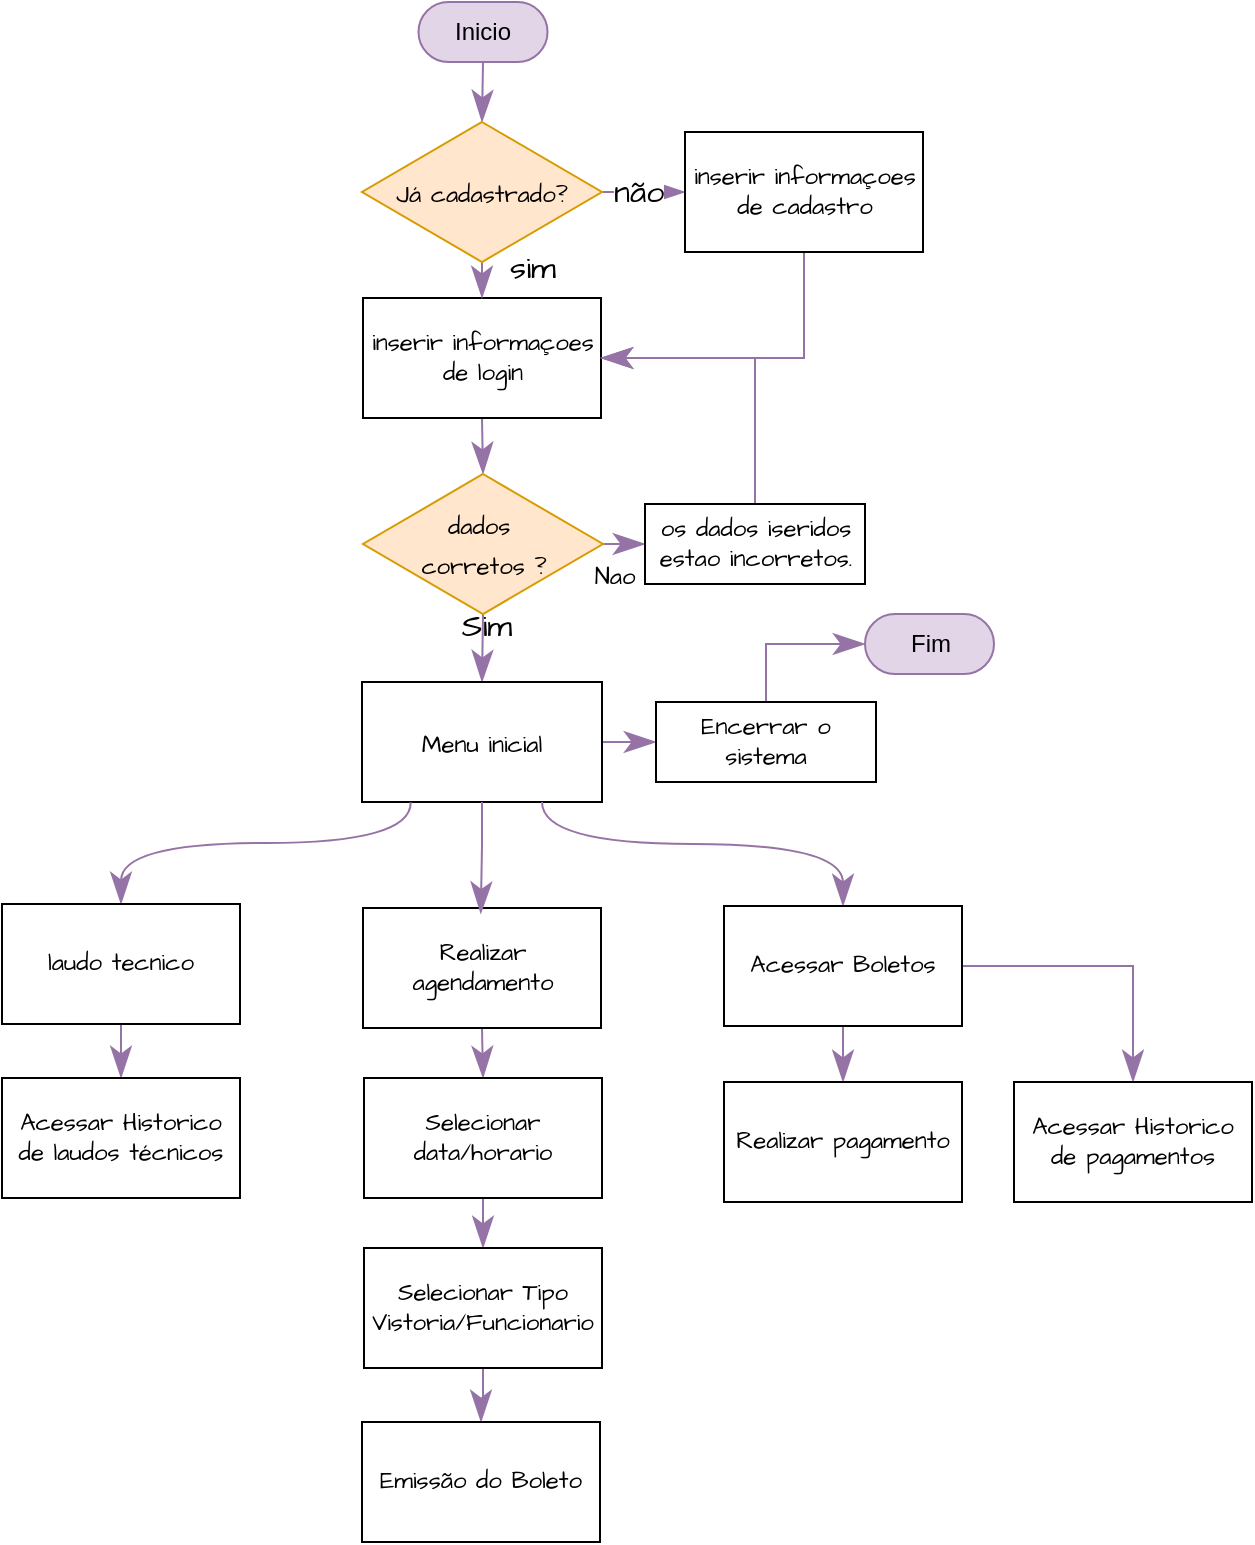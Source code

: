 <mxfile version="28.1.0" pages="3">
  <diagram id="Ispg04Thl4qkmVf7x6hS" name="Página Cliente">
    <mxGraphModel dx="1188" dy="648" grid="1" gridSize="10" guides="1" tooltips="1" connect="1" arrows="1" fold="1" page="1" pageScale="1" pageWidth="827" pageHeight="1169" math="0" shadow="0">
      <root>
        <mxCell id="0" />
        <mxCell id="1" parent="0" />
        <mxCell id="OvQff2lwXyM1CwJxvnur-1" style="edgeStyle=orthogonalEdgeStyle;shape=connector;rounded=0;orthogonalLoop=1;jettySize=auto;html=1;exitX=0.5;exitY=1;exitDx=0;exitDy=0;entryX=0.5;entryY=0;entryDx=0;entryDy=0;shadow=0;strokeColor=#9673a6;align=center;verticalAlign=middle;fontFamily=Architects Daughter;fontSource=https%3A%2F%2Ffonts.googleapis.com%2Fcss%3Ffamily%3DArchitects%2BDaughter;fontSize=16;fontColor=default;labelBackgroundColor=default;startSize=14;endArrow=classicThin;endFill=1;endSize=13;flowAnimation=0;sourcePerimeterSpacing=14;targetPerimeterSpacing=0;fillColor=#e1d5e7;" edge="1" parent="1" source="OvQff2lwXyM1CwJxvnur-2" target="OvQff2lwXyM1CwJxvnur-6">
          <mxGeometry relative="1" as="geometry" />
        </mxCell>
        <mxCell id="OvQff2lwXyM1CwJxvnur-2" value="inserir informaçoes de login" style="rounded=0;whiteSpace=wrap;html=1;fontFamily=Architects Daughter;fontSource=https%3A%2F%2Ffonts.googleapis.com%2Fcss%3Ffamily%3DArchitects%2BDaughter;" vertex="1" parent="1">
          <mxGeometry x="285.5" y="198" width="119" height="60" as="geometry" />
        </mxCell>
        <mxCell id="OvQff2lwXyM1CwJxvnur-3" value="Sim" style="edgeLabel;html=1;align=center;verticalAlign=middle;resizable=0;points=[];fontSize=16;fontFamily=Architects Daughter;fontSource=https%3A%2F%2Ffonts.googleapis.com%2Fcss%3Ffamily%3DArchitects%2BDaughter;fontColor=default;labelBackgroundColor=default;rounded=0;" connectable="0" vertex="1" parent="1">
          <mxGeometry x="345" y="363.579" as="geometry">
            <mxPoint x="2" y="-2" as="offset" />
          </mxGeometry>
        </mxCell>
        <mxCell id="OvQff2lwXyM1CwJxvnur-4" style="edgeStyle=orthogonalEdgeStyle;shape=connector;rounded=0;orthogonalLoop=1;jettySize=auto;html=1;exitX=1;exitY=0.5;exitDx=0;exitDy=0;shadow=0;strokeColor=#9673a6;align=center;verticalAlign=middle;fontFamily=Architects Daughter;fontSource=https%3A%2F%2Ffonts.googleapis.com%2Fcss%3Ffamily%3DArchitects%2BDaughter;fontSize=16;fontColor=default;labelBackgroundColor=default;startSize=14;endArrow=classicThin;endFill=1;endSize=13;flowAnimation=0;sourcePerimeterSpacing=14;targetPerimeterSpacing=0;fillColor=#e1d5e7;" edge="1" parent="1" source="OvQff2lwXyM1CwJxvnur-6" target="OvQff2lwXyM1CwJxvnur-8">
          <mxGeometry relative="1" as="geometry" />
        </mxCell>
        <mxCell id="OvQff2lwXyM1CwJxvnur-5" value="&lt;font style=&quot;font-size: 12px;&quot;&gt;Nao&lt;/font&gt;" style="edgeLabel;html=1;align=center;verticalAlign=middle;resizable=0;points=[];fontSize=16;fontFamily=Architects Daughter;fontSource=https%3A%2F%2Ffonts.googleapis.com%2Fcss%3Ffamily%3DArchitects%2BDaughter;fontColor=default;labelBackgroundColor=default;rounded=0;" connectable="0" vertex="1" parent="OvQff2lwXyM1CwJxvnur-4">
          <mxGeometry x="0.597" y="-2" relative="1" as="geometry">
            <mxPoint y="13" as="offset" />
          </mxGeometry>
        </mxCell>
        <mxCell id="qB8tWXOtBsgCsqkDk1pV-2" style="edgeStyle=orthogonalEdgeStyle;shape=connector;rounded=0;orthogonalLoop=1;jettySize=auto;html=1;exitX=0.5;exitY=1;exitDx=0;exitDy=0;entryX=0.5;entryY=0;entryDx=0;entryDy=0;shadow=0;strokeColor=#9673a6;align=center;verticalAlign=middle;fontFamily=Architects Daughter;fontSource=https%3A%2F%2Ffonts.googleapis.com%2Fcss%3Ffamily%3DArchitects%2BDaughter;fontSize=16;fontColor=default;labelBackgroundColor=default;startSize=14;endArrow=classicThin;endFill=1;endSize=13;flowAnimation=0;sourcePerimeterSpacing=14;targetPerimeterSpacing=0;fillColor=#e1d5e7;" edge="1" parent="1" source="OvQff2lwXyM1CwJxvnur-6" target="qB8tWXOtBsgCsqkDk1pV-1">
          <mxGeometry relative="1" as="geometry" />
        </mxCell>
        <mxCell id="OvQff2lwXyM1CwJxvnur-6" value="&lt;font style=&quot;font-size: 12px;&quot;&gt;dados&amp;nbsp;&lt;/font&gt;&lt;div&gt;&lt;font style=&quot;font-size: 12px;&quot;&gt;corretos ?&lt;/font&gt;&lt;/div&gt;" style="rhombus;whiteSpace=wrap;html=1;fontFamily=Architects Daughter;fontSource=https%3A%2F%2Ffonts.googleapis.com%2Fcss%3Ffamily%3DArchitects%2BDaughter;fontSize=16;labelBackgroundColor=none;rounded=0;fillColor=#ffe6cc;strokeColor=#d79b00;" vertex="1" parent="1">
          <mxGeometry x="285.5" y="286" width="120" height="70" as="geometry" />
        </mxCell>
        <mxCell id="OvQff2lwXyM1CwJxvnur-7" style="edgeStyle=orthogonalEdgeStyle;shape=connector;rounded=0;orthogonalLoop=1;jettySize=auto;html=1;exitX=0.5;exitY=0;exitDx=0;exitDy=0;entryX=1;entryY=0.5;entryDx=0;entryDy=0;shadow=0;strokeColor=#9673a6;align=center;verticalAlign=middle;fontFamily=Architects Daughter;fontSource=https%3A%2F%2Ffonts.googleapis.com%2Fcss%3Ffamily%3DArchitects%2BDaughter;fontSize=16;fontColor=default;labelBackgroundColor=default;startSize=14;endArrow=classicThin;endFill=1;endSize=13;flowAnimation=0;sourcePerimeterSpacing=14;targetPerimeterSpacing=0;fillColor=#e1d5e7;" edge="1" parent="1" source="OvQff2lwXyM1CwJxvnur-8" target="OvQff2lwXyM1CwJxvnur-2">
          <mxGeometry relative="1" as="geometry" />
        </mxCell>
        <mxCell id="OvQff2lwXyM1CwJxvnur-8" value="os dados iseridos estao incorretos." style="rounded=0;whiteSpace=wrap;html=1;fontFamily=Architects Daughter;fontSource=https%3A%2F%2Ffonts.googleapis.com%2Fcss%3Ffamily%3DArchitects%2BDaughter;" vertex="1" parent="1">
          <mxGeometry x="426.5" y="301" width="110" height="40" as="geometry" />
        </mxCell>
        <mxCell id="OvQff2lwXyM1CwJxvnur-11" style="edgeStyle=orthogonalEdgeStyle;shape=connector;rounded=0;orthogonalLoop=1;jettySize=auto;html=1;exitX=0.5;exitY=1;exitDx=0;exitDy=0;shadow=0;strokeColor=#9673a6;align=center;verticalAlign=middle;fontFamily=Architects Daughter;fontSource=https%3A%2F%2Ffonts.googleapis.com%2Fcss%3Ffamily%3DArchitects%2BDaughter;fontSize=16;fontColor=default;labelBackgroundColor=default;startSize=14;endArrow=classicThin;endFill=1;endSize=13;flowAnimation=0;sourcePerimeterSpacing=14;targetPerimeterSpacing=0;fillColor=#e1d5e7;entryX=0.5;entryY=0;entryDx=0;entryDy=0;" edge="1" parent="1" source="OvQff2lwXyM1CwJxvnur-12" target="OvQff2lwXyM1CwJxvnur-13">
          <mxGeometry relative="1" as="geometry" />
        </mxCell>
        <mxCell id="OvQff2lwXyM1CwJxvnur-12" value="Inicio" style="rounded=1;whiteSpace=wrap;html=1;arcSize=50;fillColor=#e1d5e7;strokeColor=#9673a6;" vertex="1" parent="1">
          <mxGeometry x="313.25" y="50" width="64.5" height="30" as="geometry" />
        </mxCell>
        <mxCell id="OvQff2lwXyM1CwJxvnur-16" style="edgeStyle=orthogonalEdgeStyle;shape=connector;rounded=0;orthogonalLoop=1;jettySize=auto;html=1;exitX=1;exitY=0.5;exitDx=0;exitDy=0;shadow=0;strokeColor=#9673a6;align=center;verticalAlign=middle;fontFamily=Architects Daughter;fontSource=https%3A%2F%2Ffonts.googleapis.com%2Fcss%3Ffamily%3DArchitects%2BDaughter;fontSize=16;fontColor=default;labelBackgroundColor=default;startSize=14;endArrow=classicThin;endFill=1;endSize=13;flowAnimation=0;sourcePerimeterSpacing=14;targetPerimeterSpacing=0;fillColor=#e1d5e7;" edge="1" parent="1" source="OvQff2lwXyM1CwJxvnur-13" target="OvQff2lwXyM1CwJxvnur-14">
          <mxGeometry relative="1" as="geometry" />
        </mxCell>
        <mxCell id="OvQff2lwXyM1CwJxvnur-17" value="não" style="edgeLabel;html=1;align=center;verticalAlign=middle;resizable=0;points=[];fontFamily=Architects Daughter;fontSource=https%3A%2F%2Ffonts.googleapis.com%2Fcss%3Ffamily%3DArchitects%2BDaughter;fontSize=16;fontColor=default;labelBackgroundColor=default;" vertex="1" connectable="0" parent="OvQff2lwXyM1CwJxvnur-16">
          <mxGeometry x="-0.236" relative="1" as="geometry">
            <mxPoint as="offset" />
          </mxGeometry>
        </mxCell>
        <mxCell id="OvQff2lwXyM1CwJxvnur-19" style="edgeStyle=orthogonalEdgeStyle;shape=connector;rounded=0;orthogonalLoop=1;jettySize=auto;html=1;exitX=0.5;exitY=1;exitDx=0;exitDy=0;entryX=0.5;entryY=0;entryDx=0;entryDy=0;shadow=0;strokeColor=#9673a6;align=center;verticalAlign=middle;fontFamily=Architects Daughter;fontSource=https%3A%2F%2Ffonts.googleapis.com%2Fcss%3Ffamily%3DArchitects%2BDaughter;fontSize=16;fontColor=default;labelBackgroundColor=default;startSize=14;endArrow=classicThin;endFill=1;endSize=13;flowAnimation=0;sourcePerimeterSpacing=14;targetPerimeterSpacing=0;fillColor=#e1d5e7;" edge="1" parent="1" source="OvQff2lwXyM1CwJxvnur-13" target="OvQff2lwXyM1CwJxvnur-2">
          <mxGeometry relative="1" as="geometry" />
        </mxCell>
        <mxCell id="OvQff2lwXyM1CwJxvnur-13" value="&lt;span style=&quot;font-size: 12px;&quot;&gt;Já cadastrado?&lt;/span&gt;" style="rhombus;whiteSpace=wrap;html=1;fontFamily=Architects Daughter;fontSource=https%3A%2F%2Ffonts.googleapis.com%2Fcss%3Ffamily%3DArchitects%2BDaughter;fontSize=16;labelBackgroundColor=none;rounded=0;fillColor=#ffe6cc;strokeColor=#d79b00;" vertex="1" parent="1">
          <mxGeometry x="285" y="110" width="120" height="70" as="geometry" />
        </mxCell>
        <mxCell id="OvQff2lwXyM1CwJxvnur-18" style="edgeStyle=orthogonalEdgeStyle;shape=connector;rounded=0;orthogonalLoop=1;jettySize=auto;html=1;exitX=0.5;exitY=1;exitDx=0;exitDy=0;entryX=1;entryY=0.5;entryDx=0;entryDy=0;shadow=0;strokeColor=#9673a6;align=center;verticalAlign=middle;fontFamily=Architects Daughter;fontSource=https%3A%2F%2Ffonts.googleapis.com%2Fcss%3Ffamily%3DArchitects%2BDaughter;fontSize=16;fontColor=default;labelBackgroundColor=default;startSize=14;endArrow=classicThin;endFill=1;endSize=13;flowAnimation=0;sourcePerimeterSpacing=14;targetPerimeterSpacing=0;fillColor=#e1d5e7;" edge="1" parent="1" source="OvQff2lwXyM1CwJxvnur-14" target="OvQff2lwXyM1CwJxvnur-2">
          <mxGeometry relative="1" as="geometry" />
        </mxCell>
        <mxCell id="OvQff2lwXyM1CwJxvnur-14" value="inserir informaçoes de cadastro" style="rounded=0;whiteSpace=wrap;html=1;fontFamily=Architects Daughter;fontSource=https%3A%2F%2Ffonts.googleapis.com%2Fcss%3Ffamily%3DArchitects%2BDaughter;" vertex="1" parent="1">
          <mxGeometry x="446.5" y="115" width="119" height="60" as="geometry" />
        </mxCell>
        <mxCell id="qE1BlOfxyr4w-cS79VyA-2" style="edgeStyle=orthogonalEdgeStyle;shape=connector;rounded=0;orthogonalLoop=1;jettySize=auto;html=1;exitX=1;exitY=0.5;exitDx=0;exitDy=0;entryX=0;entryY=0.5;entryDx=0;entryDy=0;shadow=0;strokeColor=#9673a6;align=center;verticalAlign=middle;fontFamily=Architects Daughter;fontSource=https%3A%2F%2Ffonts.googleapis.com%2Fcss%3Ffamily%3DArchitects%2BDaughter;fontSize=16;fontColor=default;labelBackgroundColor=default;startSize=14;endArrow=classicThin;endFill=1;endSize=13;flowAnimation=0;sourcePerimeterSpacing=14;targetPerimeterSpacing=0;fillColor=#e1d5e7;" edge="1" parent="1" source="qB8tWXOtBsgCsqkDk1pV-1" target="qE1BlOfxyr4w-cS79VyA-1">
          <mxGeometry relative="1" as="geometry" />
        </mxCell>
        <mxCell id="qB8tWXOtBsgCsqkDk1pV-1" value="&lt;font style=&quot;font-size: 12px;&quot;&gt;Menu inicial&lt;/font&gt;" style="rounded=0;whiteSpace=wrap;html=1;fontFamily=Architects Daughter;fontSource=https%3A%2F%2Ffonts.googleapis.com%2Fcss%3Ffamily%3DArchitects%2BDaughter;fontSize=16;fontColor=default;labelBackgroundColor=default;" vertex="1" parent="1">
          <mxGeometry x="285" y="390" width="120" height="60" as="geometry" />
        </mxCell>
        <mxCell id="e4nRXz7vessztfBv1ulQ-2" value="&lt;span&gt;sim&lt;/span&gt;" style="text;html=1;align=center;verticalAlign=middle;resizable=0;points=[];autosize=1;strokeColor=none;fillColor=none;fontFamily=Architects Daughter;fontSource=https%3A%2F%2Ffonts.googleapis.com%2Fcss%3Ffamily%3DArchitects%2BDaughter;fontSize=16;fontColor=default;labelBackgroundColor=none;" vertex="1" parent="1">
          <mxGeometry x="345" y="168" width="50" height="30" as="geometry" />
        </mxCell>
        <mxCell id="l_KQWPlM93ROZ1bipy0Q-2" style="edgeStyle=orthogonalEdgeStyle;shape=connector;rounded=0;orthogonalLoop=1;jettySize=auto;html=1;exitX=0.5;exitY=0;exitDx=0;exitDy=0;entryX=0;entryY=0.5;entryDx=0;entryDy=0;shadow=0;strokeColor=#9673a6;align=center;verticalAlign=middle;fontFamily=Architects Daughter;fontSource=https%3A%2F%2Ffonts.googleapis.com%2Fcss%3Ffamily%3DArchitects%2BDaughter;fontSize=16;fontColor=default;labelBackgroundColor=default;startSize=14;endArrow=classicThin;endFill=1;endSize=13;flowAnimation=0;sourcePerimeterSpacing=14;targetPerimeterSpacing=0;fillColor=#e1d5e7;" edge="1" parent="1" source="qE1BlOfxyr4w-cS79VyA-1" target="iJmnXCTur2JA30C10diw-1">
          <mxGeometry relative="1" as="geometry">
            <mxPoint x="562" y="363.58" as="targetPoint" />
          </mxGeometry>
        </mxCell>
        <mxCell id="qE1BlOfxyr4w-cS79VyA-1" value="Encerrar o sistema" style="rounded=0;whiteSpace=wrap;html=1;fontFamily=Architects Daughter;fontSource=https%3A%2F%2Ffonts.googleapis.com%2Fcss%3Ffamily%3DArchitects%2BDaughter;" vertex="1" parent="1">
          <mxGeometry x="432" y="400" width="110" height="40" as="geometry" />
        </mxCell>
        <mxCell id="zi6qSs96vVQLo0XgbxPp-1" style="edgeStyle=orthogonalEdgeStyle;shape=connector;rounded=0;orthogonalLoop=1;jettySize=auto;html=1;exitX=0.75;exitY=1;exitDx=0;exitDy=0;shadow=0;strokeColor=#9673a6;align=center;verticalAlign=middle;fontFamily=Architects Daughter;fontSource=https%3A%2F%2Ffonts.googleapis.com%2Fcss%3Ffamily%3DArchitects%2BDaughter;fontSize=16;fontColor=default;labelBackgroundColor=default;startSize=14;endArrow=classicThin;endFill=1;endSize=13;flowAnimation=0;sourcePerimeterSpacing=14;targetPerimeterSpacing=0;fillColor=#e1d5e7;elbow=vertical;curved=1;" edge="1" parent="1" source="qB8tWXOtBsgCsqkDk1pV-1" target="zi6qSs96vVQLo0XgbxPp-4">
          <mxGeometry relative="1" as="geometry">
            <mxPoint x="407" y="510" as="sourcePoint" />
          </mxGeometry>
        </mxCell>
        <mxCell id="zi6qSs96vVQLo0XgbxPp-2" style="edgeStyle=orthogonalEdgeStyle;shape=connector;rounded=0;orthogonalLoop=1;jettySize=auto;html=1;exitX=0.203;exitY=1.003;exitDx=0;exitDy=0;shadow=0;strokeColor=#9673a6;align=center;verticalAlign=middle;fontFamily=Architects Daughter;fontSource=https%3A%2F%2Ffonts.googleapis.com%2Fcss%3Ffamily%3DArchitects%2BDaughter;fontSize=16;fontColor=default;labelBackgroundColor=default;startSize=14;endArrow=classicThin;endFill=1;endSize=13;flowAnimation=0;sourcePerimeterSpacing=14;targetPerimeterSpacing=0;fillColor=#e1d5e7;elbow=vertical;curved=1;exitPerimeter=0;" edge="1" parent="1" source="qB8tWXOtBsgCsqkDk1pV-1" target="zi6qSs96vVQLo0XgbxPp-3">
          <mxGeometry relative="1" as="geometry">
            <mxPoint x="287" y="510" as="sourcePoint" />
          </mxGeometry>
        </mxCell>
        <mxCell id="zi6qSs96vVQLo0XgbxPp-23" style="edgeStyle=orthogonalEdgeStyle;shape=connector;rounded=0;orthogonalLoop=1;jettySize=auto;html=1;exitX=0.5;exitY=1;exitDx=0;exitDy=0;shadow=0;strokeColor=#9673a6;align=center;verticalAlign=middle;fontFamily=Architects Daughter;fontSource=https%3A%2F%2Ffonts.googleapis.com%2Fcss%3Ffamily%3DArchitects%2BDaughter;fontSize=16;fontColor=default;labelBackgroundColor=default;startSize=14;endArrow=classicThin;endFill=1;endSize=13;flowAnimation=0;sourcePerimeterSpacing=14;targetPerimeterSpacing=0;fillColor=#e1d5e7;" edge="1" parent="1" source="zi6qSs96vVQLo0XgbxPp-3" target="zi6qSs96vVQLo0XgbxPp-20">
          <mxGeometry relative="1" as="geometry" />
        </mxCell>
        <mxCell id="zi6qSs96vVQLo0XgbxPp-3" value="laudo tecnico" style="rounded=0;whiteSpace=wrap;html=1;fontFamily=Architects Daughter;fontSource=https%3A%2F%2Ffonts.googleapis.com%2Fcss%3Ffamily%3DArchitects%2BDaughter;" vertex="1" parent="1">
          <mxGeometry x="105" y="501" width="119" height="60" as="geometry" />
        </mxCell>
        <mxCell id="zi6qSs96vVQLo0XgbxPp-12" style="edgeStyle=orthogonalEdgeStyle;shape=connector;rounded=0;orthogonalLoop=1;jettySize=auto;html=1;exitX=0.5;exitY=1;exitDx=0;exitDy=0;shadow=0;strokeColor=#9673a6;align=center;verticalAlign=middle;fontFamily=Architects Daughter;fontSource=https%3A%2F%2Ffonts.googleapis.com%2Fcss%3Ffamily%3DArchitects%2BDaughter;fontSize=16;fontColor=default;labelBackgroundColor=default;startSize=14;endArrow=classicThin;endFill=1;endSize=13;flowAnimation=0;sourcePerimeterSpacing=14;targetPerimeterSpacing=0;fillColor=#e1d5e7;" edge="1" parent="1" source="zi6qSs96vVQLo0XgbxPp-4" target="zi6qSs96vVQLo0XgbxPp-11">
          <mxGeometry relative="1" as="geometry" />
        </mxCell>
        <mxCell id="zi6qSs96vVQLo0XgbxPp-18" style="edgeStyle=orthogonalEdgeStyle;shape=connector;rounded=0;orthogonalLoop=1;jettySize=auto;html=1;exitX=1;exitY=0.5;exitDx=0;exitDy=0;entryX=0.5;entryY=0;entryDx=0;entryDy=0;shadow=0;strokeColor=#9673a6;align=center;verticalAlign=middle;fontFamily=Architects Daughter;fontSource=https%3A%2F%2Ffonts.googleapis.com%2Fcss%3Ffamily%3DArchitects%2BDaughter;fontSize=16;fontColor=default;labelBackgroundColor=default;startSize=14;endArrow=classicThin;endFill=1;endSize=13;flowAnimation=0;sourcePerimeterSpacing=14;targetPerimeterSpacing=0;fillColor=#e1d5e7;" edge="1" parent="1" source="zi6qSs96vVQLo0XgbxPp-4" target="zi6qSs96vVQLo0XgbxPp-17">
          <mxGeometry relative="1" as="geometry" />
        </mxCell>
        <mxCell id="zi6qSs96vVQLo0XgbxPp-4" value="Acessar Boletos" style="rounded=0;whiteSpace=wrap;html=1;fontFamily=Architects Daughter;fontSource=https%3A%2F%2Ffonts.googleapis.com%2Fcss%3Ffamily%3DArchitects%2BDaughter;" vertex="1" parent="1">
          <mxGeometry x="466" y="502" width="119" height="60" as="geometry" />
        </mxCell>
        <mxCell id="zi6qSs96vVQLo0XgbxPp-19" style="edgeStyle=orthogonalEdgeStyle;shape=connector;rounded=0;orthogonalLoop=1;jettySize=auto;html=1;exitX=0.5;exitY=1;exitDx=0;exitDy=0;entryX=0.5;entryY=0;entryDx=0;entryDy=0;shadow=0;strokeColor=#9673a6;align=center;verticalAlign=middle;fontFamily=Architects Daughter;fontSource=https%3A%2F%2Ffonts.googleapis.com%2Fcss%3Ffamily%3DArchitects%2BDaughter;fontSize=16;fontColor=default;labelBackgroundColor=default;startSize=14;endArrow=classicThin;endFill=1;endSize=13;flowAnimation=0;sourcePerimeterSpacing=14;targetPerimeterSpacing=0;fillColor=#e1d5e7;" edge="1" parent="1" source="zi6qSs96vVQLo0XgbxPp-7" target="zi6qSs96vVQLo0XgbxPp-16">
          <mxGeometry relative="1" as="geometry" />
        </mxCell>
        <mxCell id="zi6qSs96vVQLo0XgbxPp-7" value="Realizar agendamento" style="rounded=0;whiteSpace=wrap;html=1;fontFamily=Architects Daughter;fontSource=https%3A%2F%2Ffonts.googleapis.com%2Fcss%3Ffamily%3DArchitects%2BDaughter;" vertex="1" parent="1">
          <mxGeometry x="285.5" y="503" width="119" height="60" as="geometry" />
        </mxCell>
        <mxCell id="zi6qSs96vVQLo0XgbxPp-8" style="edgeStyle=orthogonalEdgeStyle;shape=connector;rounded=0;orthogonalLoop=1;jettySize=auto;html=1;exitX=0.5;exitY=1;exitDx=0;exitDy=0;entryX=0.495;entryY=0.047;entryDx=0;entryDy=0;entryPerimeter=0;shadow=0;strokeColor=#9673a6;align=center;verticalAlign=middle;fontFamily=Architects Daughter;fontSource=https%3A%2F%2Ffonts.googleapis.com%2Fcss%3Ffamily%3DArchitects%2BDaughter;fontSize=16;fontColor=default;labelBackgroundColor=default;startSize=14;endArrow=classicThin;endFill=1;endSize=13;flowAnimation=0;sourcePerimeterSpacing=14;targetPerimeterSpacing=0;fillColor=#e1d5e7;" edge="1" parent="1" source="qB8tWXOtBsgCsqkDk1pV-1" target="zi6qSs96vVQLo0XgbxPp-7">
          <mxGeometry relative="1" as="geometry" />
        </mxCell>
        <mxCell id="zi6qSs96vVQLo0XgbxPp-11" value="Realizar pagamento" style="rounded=0;whiteSpace=wrap;html=1;fontFamily=Architects Daughter;fontSource=https%3A%2F%2Ffonts.googleapis.com%2Fcss%3Ffamily%3DArchitects%2BDaughter;" vertex="1" parent="1">
          <mxGeometry x="466" y="590" width="119" height="60" as="geometry" />
        </mxCell>
        <mxCell id="zi6qSs96vVQLo0XgbxPp-22" style="edgeStyle=orthogonalEdgeStyle;shape=connector;rounded=0;orthogonalLoop=1;jettySize=auto;html=1;exitX=0.5;exitY=1;exitDx=0;exitDy=0;shadow=0;strokeColor=#9673a6;align=center;verticalAlign=middle;fontFamily=Architects Daughter;fontSource=https%3A%2F%2Ffonts.googleapis.com%2Fcss%3Ffamily%3DArchitects%2BDaughter;fontSize=16;fontColor=default;labelBackgroundColor=default;startSize=14;endArrow=classicThin;endFill=1;endSize=13;flowAnimation=0;sourcePerimeterSpacing=14;targetPerimeterSpacing=0;fillColor=#e1d5e7;" edge="1" parent="1" source="zi6qSs96vVQLo0XgbxPp-16" target="zi6qSs96vVQLo0XgbxPp-21">
          <mxGeometry relative="1" as="geometry" />
        </mxCell>
        <mxCell id="zi6qSs96vVQLo0XgbxPp-16" value="Selecionar data/horario" style="rounded=0;whiteSpace=wrap;html=1;fontFamily=Architects Daughter;fontSource=https%3A%2F%2Ffonts.googleapis.com%2Fcss%3Ffamily%3DArchitects%2BDaughter;" vertex="1" parent="1">
          <mxGeometry x="286" y="588" width="119" height="60" as="geometry" />
        </mxCell>
        <mxCell id="zi6qSs96vVQLo0XgbxPp-17" value="Acessar Historico de pagamentos" style="rounded=0;whiteSpace=wrap;html=1;fontFamily=Architects Daughter;fontSource=https%3A%2F%2Ffonts.googleapis.com%2Fcss%3Ffamily%3DArchitects%2BDaughter;" vertex="1" parent="1">
          <mxGeometry x="611" y="590" width="119" height="60" as="geometry" />
        </mxCell>
        <mxCell id="zi6qSs96vVQLo0XgbxPp-20" value="Acessar Historico de laudos técnicos" style="rounded=0;whiteSpace=wrap;html=1;fontFamily=Architects Daughter;fontSource=https%3A%2F%2Ffonts.googleapis.com%2Fcss%3Ffamily%3DArchitects%2BDaughter;" vertex="1" parent="1">
          <mxGeometry x="105" y="588" width="119" height="60" as="geometry" />
        </mxCell>
        <mxCell id="rzhSHmz0hwyqtRBXg6d8-2" style="edgeStyle=orthogonalEdgeStyle;shape=connector;rounded=0;orthogonalLoop=1;jettySize=auto;html=1;exitX=0.5;exitY=1;exitDx=0;exitDy=0;shadow=0;strokeColor=#9673a6;align=center;verticalAlign=middle;fontFamily=Architects Daughter;fontSource=https%3A%2F%2Ffonts.googleapis.com%2Fcss%3Ffamily%3DArchitects%2BDaughter;fontSize=16;fontColor=default;labelBackgroundColor=default;startSize=14;endArrow=classicThin;endFill=1;endSize=13;flowAnimation=0;sourcePerimeterSpacing=14;targetPerimeterSpacing=0;fillColor=#e1d5e7;" edge="1" parent="1" source="zi6qSs96vVQLo0XgbxPp-21" target="rzhSHmz0hwyqtRBXg6d8-1">
          <mxGeometry relative="1" as="geometry" />
        </mxCell>
        <mxCell id="zi6qSs96vVQLo0XgbxPp-21" value="Selecionar Tipo Vistoria/Funcionario" style="rounded=0;whiteSpace=wrap;html=1;fontFamily=Architects Daughter;fontSource=https%3A%2F%2Ffonts.googleapis.com%2Fcss%3Ffamily%3DArchitects%2BDaughter;" vertex="1" parent="1">
          <mxGeometry x="286" y="673" width="119" height="60" as="geometry" />
        </mxCell>
        <mxCell id="iJmnXCTur2JA30C10diw-1" value="Fim" style="rounded=1;whiteSpace=wrap;html=1;arcSize=50;fillColor=#e1d5e7;strokeColor=#9673a6;" vertex="1" parent="1">
          <mxGeometry x="536.5" y="356" width="64.5" height="30" as="geometry" />
        </mxCell>
        <mxCell id="rzhSHmz0hwyqtRBXg6d8-1" value="Emissão do Boleto" style="rounded=0;whiteSpace=wrap;html=1;fontFamily=Architects Daughter;fontSource=https%3A%2F%2Ffonts.googleapis.com%2Fcss%3Ffamily%3DArchitects%2BDaughter;" vertex="1" parent="1">
          <mxGeometry x="285" y="760" width="119" height="60" as="geometry" />
        </mxCell>
      </root>
    </mxGraphModel>
  </diagram>
  <diagram id="EtbZzBtb2gUm-ICHvhXB" name="Página Gerente">
    <mxGraphModel dx="2593" dy="1413" grid="1" gridSize="10" guides="1" tooltips="1" connect="1" arrows="1" fold="1" page="1" pageScale="1" pageWidth="827" pageHeight="1169" math="0" shadow="0">
      <root>
        <mxCell id="0" />
        <mxCell id="1" parent="0" />
        <mxCell id="Xe4aPNVXIJ0RuY3oZBCx-18" style="edgeStyle=orthogonalEdgeStyle;shape=connector;rounded=0;orthogonalLoop=1;jettySize=auto;html=1;exitX=1;exitY=0.5;exitDx=0;exitDy=0;entryX=0;entryY=0.5;entryDx=0;entryDy=0;shadow=0;strokeColor=#9673a6;align=center;verticalAlign=middle;fontFamily=Architects Daughter;fontSource=https%3A%2F%2Ffonts.googleapis.com%2Fcss%3Ffamily%3DArchitects%2BDaughter;fontSize=16;fontColor=default;labelBackgroundColor=default;startSize=14;endArrow=classicThin;endFill=1;endSize=13;flowAnimation=0;sourcePerimeterSpacing=14;targetPerimeterSpacing=0;fillColor=#e1d5e7;" edge="1" parent="1" source="Xe4aPNVXIJ0RuY3oZBCx-19" target="Xe4aPNVXIJ0RuY3oZBCx-22">
          <mxGeometry relative="1" as="geometry" />
        </mxCell>
        <mxCell id="Xe4aPNVXIJ0RuY3oZBCx-19" value="&lt;font style=&quot;font-size: 12px;&quot;&gt;Menu inicial&lt;/font&gt;" style="rounded=0;whiteSpace=wrap;html=1;fontFamily=Architects Daughter;fontSource=https%3A%2F%2Ffonts.googleapis.com%2Fcss%3Ffamily%3DArchitects%2BDaughter;fontSize=16;fontColor=default;labelBackgroundColor=default;" vertex="1" parent="1">
          <mxGeometry x="281" y="410" width="120" height="60" as="geometry" />
        </mxCell>
        <mxCell id="Xe4aPNVXIJ0RuY3oZBCx-21" style="edgeStyle=orthogonalEdgeStyle;shape=connector;rounded=0;orthogonalLoop=1;jettySize=auto;html=1;exitX=0.5;exitY=0;exitDx=0;exitDy=0;entryX=0;entryY=0.5;entryDx=0;entryDy=0;shadow=0;strokeColor=#9673a6;align=center;verticalAlign=middle;fontFamily=Architects Daughter;fontSource=https%3A%2F%2Ffonts.googleapis.com%2Fcss%3Ffamily%3DArchitects%2BDaughter;fontSize=16;fontColor=default;labelBackgroundColor=default;startSize=14;endArrow=classicThin;endFill=1;endSize=13;flowAnimation=0;sourcePerimeterSpacing=14;targetPerimeterSpacing=0;fillColor=#e1d5e7;" edge="1" parent="1" source="Xe4aPNVXIJ0RuY3oZBCx-22" target="tagHClpc6VoCCYX8Blt_-2">
          <mxGeometry relative="1" as="geometry">
            <mxPoint x="558" y="383.58" as="targetPoint" />
          </mxGeometry>
        </mxCell>
        <mxCell id="Xe4aPNVXIJ0RuY3oZBCx-22" value="Encerrar o sistema" style="rounded=0;whiteSpace=wrap;html=1;fontFamily=Architects Daughter;fontSource=https%3A%2F%2Ffonts.googleapis.com%2Fcss%3Ffamily%3DArchitects%2BDaughter;" vertex="1" parent="1">
          <mxGeometry x="428" y="420" width="110" height="40" as="geometry" />
        </mxCell>
        <mxCell id="Xe4aPNVXIJ0RuY3oZBCx-24" style="edgeStyle=orthogonalEdgeStyle;shape=connector;rounded=0;orthogonalLoop=1;jettySize=auto;html=1;exitX=0.75;exitY=1;exitDx=0;exitDy=0;shadow=0;strokeColor=#9673a6;align=center;verticalAlign=middle;fontFamily=Architects Daughter;fontSource=https%3A%2F%2Ffonts.googleapis.com%2Fcss%3Ffamily%3DArchitects%2BDaughter;fontSize=16;fontColor=default;labelBackgroundColor=default;startSize=14;endArrow=classicThin;endFill=1;endSize=13;flowAnimation=0;sourcePerimeterSpacing=14;targetPerimeterSpacing=0;fillColor=#e1d5e7;elbow=vertical;curved=1;" edge="1" parent="1" source="Xe4aPNVXIJ0RuY3oZBCx-19" target="Xe4aPNVXIJ0RuY3oZBCx-30">
          <mxGeometry relative="1" as="geometry">
            <mxPoint x="403" y="530" as="sourcePoint" />
          </mxGeometry>
        </mxCell>
        <mxCell id="Xe4aPNVXIJ0RuY3oZBCx-25" style="edgeStyle=orthogonalEdgeStyle;shape=connector;rounded=0;orthogonalLoop=1;jettySize=auto;html=1;exitX=0.203;exitY=1.003;exitDx=0;exitDy=0;shadow=0;strokeColor=#9673a6;align=center;verticalAlign=middle;fontFamily=Architects Daughter;fontSource=https%3A%2F%2Ffonts.googleapis.com%2Fcss%3Ffamily%3DArchitects%2BDaughter;fontSize=16;fontColor=default;labelBackgroundColor=default;startSize=14;endArrow=classicThin;endFill=1;endSize=13;flowAnimation=0;sourcePerimeterSpacing=14;targetPerimeterSpacing=0;fillColor=#e1d5e7;elbow=vertical;curved=1;exitPerimeter=0;" edge="1" parent="1" source="Xe4aPNVXIJ0RuY3oZBCx-19" target="Xe4aPNVXIJ0RuY3oZBCx-27">
          <mxGeometry relative="1" as="geometry">
            <mxPoint x="283" y="530" as="sourcePoint" />
          </mxGeometry>
        </mxCell>
        <mxCell id="Xe4aPNVXIJ0RuY3oZBCx-26" style="edgeStyle=orthogonalEdgeStyle;shape=connector;rounded=0;orthogonalLoop=1;jettySize=auto;html=1;exitX=0.5;exitY=1;exitDx=0;exitDy=0;shadow=0;strokeColor=#9673a6;align=center;verticalAlign=middle;fontFamily=Architects Daughter;fontSource=https%3A%2F%2Ffonts.googleapis.com%2Fcss%3Ffamily%3DArchitects%2BDaughter;fontSize=16;fontColor=default;labelBackgroundColor=default;startSize=14;endArrow=classicThin;endFill=1;endSize=13;flowAnimation=0;sourcePerimeterSpacing=14;targetPerimeterSpacing=0;fillColor=#e1d5e7;" edge="1" parent="1" source="Xe4aPNVXIJ0RuY3oZBCx-27" target="Xe4aPNVXIJ0RuY3oZBCx-38">
          <mxGeometry relative="1" as="geometry" />
        </mxCell>
        <mxCell id="Xe4aPNVXIJ0RuY3oZBCx-27" value="&amp;nbsp;Gerenciar Cadastros" style="rounded=0;whiteSpace=wrap;html=1;fontFamily=Architects Daughter;fontSource=https%3A%2F%2Ffonts.googleapis.com%2Fcss%3Ffamily%3DArchitects%2BDaughter;" vertex="1" parent="1">
          <mxGeometry x="245" y="522" width="119" height="60" as="geometry" />
        </mxCell>
        <mxCell id="Xe4aPNVXIJ0RuY3oZBCx-28" style="edgeStyle=orthogonalEdgeStyle;shape=connector;rounded=0;orthogonalLoop=1;jettySize=auto;html=1;exitX=0.5;exitY=1;exitDx=0;exitDy=0;shadow=0;strokeColor=#9673a6;align=center;verticalAlign=middle;fontFamily=Architects Daughter;fontSource=https%3A%2F%2Ffonts.googleapis.com%2Fcss%3Ffamily%3DArchitects%2BDaughter;fontSize=16;fontColor=default;labelBackgroundColor=default;startSize=14;endArrow=classicThin;endFill=1;endSize=13;flowAnimation=0;sourcePerimeterSpacing=14;targetPerimeterSpacing=0;fillColor=#e1d5e7;" edge="1" parent="1" source="Xe4aPNVXIJ0RuY3oZBCx-30" target="Xe4aPNVXIJ0RuY3oZBCx-34">
          <mxGeometry relative="1" as="geometry" />
        </mxCell>
        <mxCell id="Xe4aPNVXIJ0RuY3oZBCx-29" style="edgeStyle=orthogonalEdgeStyle;shape=connector;rounded=0;orthogonalLoop=1;jettySize=auto;html=1;exitX=0;exitY=0.5;exitDx=0;exitDy=0;entryX=0.5;entryY=0;entryDx=0;entryDy=0;shadow=0;strokeColor=#9673a6;align=center;verticalAlign=middle;fontFamily=Architects Daughter;fontSource=https%3A%2F%2Ffonts.googleapis.com%2Fcss%3Ffamily%3DArchitects%2BDaughter;fontSize=16;fontColor=default;labelBackgroundColor=default;startSize=14;endArrow=classicThin;endFill=1;endSize=13;flowAnimation=0;sourcePerimeterSpacing=14;targetPerimeterSpacing=0;fillColor=#e1d5e7;" edge="1" parent="1" source="Xe4aPNVXIJ0RuY3oZBCx-27" target="Xe4aPNVXIJ0RuY3oZBCx-37">
          <mxGeometry relative="1" as="geometry" />
        </mxCell>
        <mxCell id="Xe4aPNVXIJ0RuY3oZBCx-30" value="Gerenciar relatorios" style="rounded=0;whiteSpace=wrap;html=1;fontFamily=Architects Daughter;fontSource=https%3A%2F%2Ffonts.googleapis.com%2Fcss%3Ffamily%3DArchitects%2BDaughter;" vertex="1" parent="1">
          <mxGeometry x="421" y="522" width="119" height="60" as="geometry" />
        </mxCell>
        <mxCell id="Xe4aPNVXIJ0RuY3oZBCx-34" value="Quadro Geral Financeiro" style="rounded=0;whiteSpace=wrap;html=1;fontFamily=Architects Daughter;fontSource=https%3A%2F%2Ffonts.googleapis.com%2Fcss%3Ffamily%3DArchitects%2BDaughter;" vertex="1" parent="1">
          <mxGeometry x="421" y="610" width="119" height="60" as="geometry" />
        </mxCell>
        <mxCell id="Hh7Eslx7lTcaOeXjPvwa-5" style="edgeStyle=orthogonalEdgeStyle;shape=connector;rounded=0;orthogonalLoop=1;jettySize=auto;html=1;exitX=0.5;exitY=1;exitDx=0;exitDy=0;entryX=0.5;entryY=0;entryDx=0;entryDy=0;shadow=0;strokeColor=#9673a6;align=center;verticalAlign=middle;fontFamily=Architects Daughter;fontSource=https%3A%2F%2Ffonts.googleapis.com%2Fcss%3Ffamily%3DArchitects%2BDaughter;fontSize=16;fontColor=default;labelBackgroundColor=default;startSize=14;endArrow=classicThin;endFill=1;endSize=13;flowAnimation=0;sourcePerimeterSpacing=14;targetPerimeterSpacing=0;fillColor=#e1d5e7;" edge="1" parent="1" source="Xe4aPNVXIJ0RuY3oZBCx-37" target="Hh7Eslx7lTcaOeXjPvwa-4">
          <mxGeometry relative="1" as="geometry" />
        </mxCell>
        <mxCell id="Xe4aPNVXIJ0RuY3oZBCx-37" value="Gerenciar Funcionarios" style="rounded=0;whiteSpace=wrap;html=1;fontFamily=Architects Daughter;fontSource=https%3A%2F%2Ffonts.googleapis.com%2Fcss%3Ffamily%3DArchitects%2BDaughter;" vertex="1" parent="1">
          <mxGeometry x="84" y="609" width="119" height="60" as="geometry" />
        </mxCell>
        <mxCell id="Hh7Eslx7lTcaOeXjPvwa-7" style="edgeStyle=orthogonalEdgeStyle;shape=connector;rounded=0;orthogonalLoop=1;jettySize=auto;html=1;exitX=0.5;exitY=1;exitDx=0;exitDy=0;entryX=0.5;entryY=0;entryDx=0;entryDy=0;shadow=0;strokeColor=#9673a6;align=center;verticalAlign=middle;fontFamily=Architects Daughter;fontSource=https%3A%2F%2Ffonts.googleapis.com%2Fcss%3Ffamily%3DArchitects%2BDaughter;fontSize=16;fontColor=default;labelBackgroundColor=default;startSize=14;endArrow=classicThin;endFill=1;endSize=13;flowAnimation=0;sourcePerimeterSpacing=14;targetPerimeterSpacing=0;fillColor=#e1d5e7;" edge="1" parent="1" source="Xe4aPNVXIJ0RuY3oZBCx-38" target="Hh7Eslx7lTcaOeXjPvwa-6">
          <mxGeometry relative="1" as="geometry" />
        </mxCell>
        <mxCell id="Xe4aPNVXIJ0RuY3oZBCx-38" value="Gerenciar Clientes" style="rounded=0;whiteSpace=wrap;html=1;fontFamily=Architects Daughter;fontSource=https%3A%2F%2Ffonts.googleapis.com%2Fcss%3Ffamily%3DArchitects%2BDaughter;" vertex="1" parent="1">
          <mxGeometry x="245" y="609" width="119" height="60" as="geometry" />
        </mxCell>
        <mxCell id="x-H7cIs6424NO2u7fUoQ-1" style="edgeStyle=orthogonalEdgeStyle;shape=connector;rounded=0;orthogonalLoop=1;jettySize=auto;html=1;exitX=0.5;exitY=1;exitDx=0;exitDy=0;entryX=0.5;entryY=0;entryDx=0;entryDy=0;shadow=0;strokeColor=#9673a6;align=center;verticalAlign=middle;fontFamily=Architects Daughter;fontSource=https%3A%2F%2Ffonts.googleapis.com%2Fcss%3Ffamily%3DArchitects%2BDaughter;fontSize=16;fontColor=default;labelBackgroundColor=default;startSize=14;endArrow=classicThin;endFill=1;endSize=13;flowAnimation=0;sourcePerimeterSpacing=14;targetPerimeterSpacing=0;fillColor=#e1d5e7;" edge="1" parent="1" source="x-H7cIs6424NO2u7fUoQ-2" target="x-H7cIs6424NO2u7fUoQ-6">
          <mxGeometry relative="1" as="geometry" />
        </mxCell>
        <mxCell id="x-H7cIs6424NO2u7fUoQ-2" value="inserir informaçoes de login" style="rounded=0;whiteSpace=wrap;html=1;fontFamily=Architects Daughter;fontSource=https%3A%2F%2Ffonts.googleapis.com%2Fcss%3Ffamily%3DArchitects%2BDaughter;" vertex="1" parent="1">
          <mxGeometry x="281" y="225" width="119" height="60" as="geometry" />
        </mxCell>
        <mxCell id="x-H7cIs6424NO2u7fUoQ-3" value="Sim" style="edgeLabel;html=1;align=center;verticalAlign=middle;resizable=0;points=[];fontSize=16;fontFamily=Architects Daughter;fontSource=https%3A%2F%2Ffonts.googleapis.com%2Fcss%3Ffamily%3DArchitects%2BDaughter;fontColor=default;labelBackgroundColor=default;rounded=0;" connectable="0" vertex="1" parent="1">
          <mxGeometry x="339" y="382.579" as="geometry" />
        </mxCell>
        <mxCell id="x-H7cIs6424NO2u7fUoQ-4" style="edgeStyle=orthogonalEdgeStyle;shape=connector;rounded=0;orthogonalLoop=1;jettySize=auto;html=1;exitX=1;exitY=0.5;exitDx=0;exitDy=0;shadow=0;strokeColor=#9673a6;align=center;verticalAlign=middle;fontFamily=Architects Daughter;fontSource=https%3A%2F%2Ffonts.googleapis.com%2Fcss%3Ffamily%3DArchitects%2BDaughter;fontSize=16;fontColor=default;labelBackgroundColor=default;startSize=14;endArrow=classicThin;endFill=1;endSize=13;flowAnimation=0;sourcePerimeterSpacing=14;targetPerimeterSpacing=0;fillColor=#e1d5e7;" edge="1" parent="1" source="x-H7cIs6424NO2u7fUoQ-6" target="x-H7cIs6424NO2u7fUoQ-8">
          <mxGeometry relative="1" as="geometry" />
        </mxCell>
        <mxCell id="x-H7cIs6424NO2u7fUoQ-5" value="&lt;font style=&quot;font-size: 12px;&quot;&gt;Nao&lt;/font&gt;" style="edgeLabel;html=1;align=center;verticalAlign=middle;resizable=0;points=[];fontSize=16;fontFamily=Architects Daughter;fontSource=https%3A%2F%2Ffonts.googleapis.com%2Fcss%3Ffamily%3DArchitects%2BDaughter;fontColor=default;labelBackgroundColor=default;rounded=0;" connectable="0" vertex="1" parent="x-H7cIs6424NO2u7fUoQ-4">
          <mxGeometry x="0.597" y="-2" relative="1" as="geometry">
            <mxPoint y="13" as="offset" />
          </mxGeometry>
        </mxCell>
        <mxCell id="x-H7cIs6424NO2u7fUoQ-16" style="edgeStyle=orthogonalEdgeStyle;shape=connector;rounded=0;orthogonalLoop=1;jettySize=auto;html=1;exitX=0.5;exitY=1;exitDx=0;exitDy=0;entryX=0.5;entryY=0;entryDx=0;entryDy=0;shadow=0;strokeColor=#9673a6;align=center;verticalAlign=middle;fontFamily=Architects Daughter;fontSource=https%3A%2F%2Ffonts.googleapis.com%2Fcss%3Ffamily%3DArchitects%2BDaughter;fontSize=16;fontColor=default;labelBackgroundColor=default;startSize=14;endArrow=classicThin;endFill=1;endSize=13;flowAnimation=0;sourcePerimeterSpacing=14;targetPerimeterSpacing=0;fillColor=#e1d5e7;" edge="1" parent="1" source="x-H7cIs6424NO2u7fUoQ-6" target="Xe4aPNVXIJ0RuY3oZBCx-19">
          <mxGeometry relative="1" as="geometry" />
        </mxCell>
        <mxCell id="x-H7cIs6424NO2u7fUoQ-6" value="&lt;font style=&quot;font-size: 12px;&quot;&gt;dados&amp;nbsp;&lt;/font&gt;&lt;div&gt;&lt;font style=&quot;font-size: 12px;&quot;&gt;corretos ?&lt;/font&gt;&lt;/div&gt;" style="rhombus;whiteSpace=wrap;html=1;fontFamily=Architects Daughter;fontSource=https%3A%2F%2Ffonts.googleapis.com%2Fcss%3Ffamily%3DArchitects%2BDaughter;fontSize=16;fontColor=default;labelBackgroundColor=none;rounded=0;" vertex="1" parent="1">
          <mxGeometry x="279" y="305" width="120" height="70" as="geometry" />
        </mxCell>
        <mxCell id="x-H7cIs6424NO2u7fUoQ-7" style="edgeStyle=orthogonalEdgeStyle;shape=connector;rounded=0;orthogonalLoop=1;jettySize=auto;html=1;exitX=0.5;exitY=0;exitDx=0;exitDy=0;entryX=1;entryY=0.5;entryDx=0;entryDy=0;shadow=0;strokeColor=#9673a6;align=center;verticalAlign=middle;fontFamily=Architects Daughter;fontSource=https%3A%2F%2Ffonts.googleapis.com%2Fcss%3Ffamily%3DArchitects%2BDaughter;fontSize=16;fontColor=default;labelBackgroundColor=default;startSize=14;endArrow=classicThin;endFill=1;endSize=13;flowAnimation=0;sourcePerimeterSpacing=14;targetPerimeterSpacing=0;fillColor=#e1d5e7;" edge="1" parent="1" source="x-H7cIs6424NO2u7fUoQ-8" target="x-H7cIs6424NO2u7fUoQ-2">
          <mxGeometry relative="1" as="geometry" />
        </mxCell>
        <mxCell id="x-H7cIs6424NO2u7fUoQ-8" value="os dados iseridos estao incorretos." style="rounded=0;whiteSpace=wrap;html=1;fontFamily=Architects Daughter;fontSource=https%3A%2F%2Ffonts.googleapis.com%2Fcss%3Ffamily%3DArchitects%2BDaughter;" vertex="1" parent="1">
          <mxGeometry x="422" y="320" width="110" height="40" as="geometry" />
        </mxCell>
        <mxCell id="x-H7cIs6424NO2u7fUoQ-10" value="&lt;font style=&quot;font-size: 9px;&quot;&gt;Informaçoes de login gerados pela area administrativa&lt;/font&gt;" style="shape=note;whiteSpace=wrap;html=1;backgroundOutline=1;fontColor=#000000;darkOpacity=0.05;fillColor=#FFF9B2;strokeColor=none;fillStyle=solid;direction=west;gradientDirection=north;gradientColor=#FFF2A1;shadow=1;size=20;pointerEvents=1;fontFamily=Architects Daughter;fontSource=https%3A%2F%2Ffonts.googleapis.com%2Fcss%3Ffamily%3DArchitects%2BDaughter;fontSize=16;labelBackgroundColor=none;rounded=0;" vertex="1" parent="1">
          <mxGeometry x="139" y="196" width="100" height="70" as="geometry" />
        </mxCell>
        <mxCell id="x-H7cIs6424NO2u7fUoQ-11" value="" style="endArrow=none;dashed=1;html=1;rounded=0;shadow=0;strokeColor=#9673a6;align=center;verticalAlign=middle;fontFamily=Architects Daughter;fontSource=https%3A%2F%2Ffonts.googleapis.com%2Fcss%3Ffamily%3DArchitects%2BDaughter;fontSize=16;fontColor=default;labelBackgroundColor=default;edgeStyle=orthogonalEdgeStyle;startSize=14;endSize=13;flowAnimation=0;sourcePerimeterSpacing=14;targetPerimeterSpacing=0;fillColor=#e1d5e7;exitX=0;exitY=0.5;exitDx=0;exitDy=0;exitPerimeter=0;entryX=0;entryY=0.5;entryDx=0;entryDy=0;curved=1;" edge="1" parent="1" source="x-H7cIs6424NO2u7fUoQ-10" target="x-H7cIs6424NO2u7fUoQ-2">
          <mxGeometry width="50" height="50" relative="1" as="geometry">
            <mxPoint x="299" y="380" as="sourcePoint" />
            <mxPoint x="349" y="330" as="targetPoint" />
          </mxGeometry>
        </mxCell>
        <mxCell id="x-H7cIs6424NO2u7fUoQ-12" style="edgeStyle=orthogonalEdgeStyle;shape=connector;rounded=0;orthogonalLoop=1;jettySize=auto;html=1;exitX=0.5;exitY=1;exitDx=0;exitDy=0;shadow=0;strokeColor=#9673a6;align=center;verticalAlign=middle;fontFamily=Architects Daughter;fontSource=https%3A%2F%2Ffonts.googleapis.com%2Fcss%3Ffamily%3DArchitects%2BDaughter;fontSize=16;fontColor=default;labelBackgroundColor=default;startSize=14;endArrow=classicThin;endFill=1;endSize=13;flowAnimation=0;sourcePerimeterSpacing=14;targetPerimeterSpacing=0;fillColor=#e1d5e7;" edge="1" parent="1" source="tagHClpc6VoCCYX8Blt_-1" target="x-H7cIs6424NO2u7fUoQ-2">
          <mxGeometry relative="1" as="geometry">
            <mxPoint x="340" y="196" as="sourcePoint" />
          </mxGeometry>
        </mxCell>
        <mxCell id="tagHClpc6VoCCYX8Blt_-1" value="Inicio" style="rounded=1;whiteSpace=wrap;html=1;arcSize=50;fillColor=#e1d5e7;strokeColor=#9673a6;" vertex="1" parent="1">
          <mxGeometry x="308.25" y="160" width="64.5" height="30" as="geometry" />
        </mxCell>
        <mxCell id="tagHClpc6VoCCYX8Blt_-2" value="Fim" style="rounded=1;whiteSpace=wrap;html=1;arcSize=50;fillColor=#e1d5e7;strokeColor=#9673a6;" vertex="1" parent="1">
          <mxGeometry x="537.5" y="375" width="64.5" height="30" as="geometry" />
        </mxCell>
        <mxCell id="Hh7Eslx7lTcaOeXjPvwa-4" value="Manter Funcionarios" style="rounded=0;whiteSpace=wrap;html=1;fontFamily=Architects Daughter;fontSource=https%3A%2F%2Ffonts.googleapis.com%2Fcss%3Ffamily%3DArchitects%2BDaughter;" vertex="1" parent="1">
          <mxGeometry x="84" y="699" width="119" height="60" as="geometry" />
        </mxCell>
        <mxCell id="Hh7Eslx7lTcaOeXjPvwa-6" value="Manter Clientes" style="rounded=0;whiteSpace=wrap;html=1;fontFamily=Architects Daughter;fontSource=https%3A%2F%2Ffonts.googleapis.com%2Fcss%3Ffamily%3DArchitects%2BDaughter;" vertex="1" parent="1">
          <mxGeometry x="244" y="699" width="119" height="60" as="geometry" />
        </mxCell>
      </root>
    </mxGraphModel>
  </diagram>
  <diagram id="crbZMnnPajNt2PgbQTH0" name="Página Funcionarios">
    <mxGraphModel dx="1426" dy="777" grid="1" gridSize="10" guides="1" tooltips="1" connect="1" arrows="1" fold="1" page="1" pageScale="1" pageWidth="827" pageHeight="1169" math="0" shadow="0">
      <root>
        <mxCell id="0" />
        <mxCell id="1" parent="0" />
        <mxCell id="-n544gQmKyShyZaLw-PZ-1" style="edgeStyle=orthogonalEdgeStyle;shape=connector;rounded=0;orthogonalLoop=1;jettySize=auto;html=1;exitX=1;exitY=0.5;exitDx=0;exitDy=0;entryX=0;entryY=0.5;entryDx=0;entryDy=0;shadow=0;strokeColor=#9673a6;align=center;verticalAlign=middle;fontFamily=Architects Daughter;fontSource=https%3A%2F%2Ffonts.googleapis.com%2Fcss%3Ffamily%3DArchitects%2BDaughter;fontSize=16;fontColor=default;labelBackgroundColor=default;startSize=14;endArrow=classicThin;endFill=1;endSize=13;flowAnimation=0;sourcePerimeterSpacing=14;targetPerimeterSpacing=0;fillColor=#e1d5e7;" edge="1" parent="1" source="-n544gQmKyShyZaLw-PZ-2" target="-n544gQmKyShyZaLw-PZ-4">
          <mxGeometry relative="1" as="geometry" />
        </mxCell>
        <mxCell id="-n544gQmKyShyZaLw-PZ-2" value="&lt;font style=&quot;font-size: 12px;&quot;&gt;Quadro Atendimentos&lt;/font&gt;" style="rounded=0;whiteSpace=wrap;html=1;fontFamily=Architects Daughter;fontSource=https%3A%2F%2Ffonts.googleapis.com%2Fcss%3Ffamily%3DArchitects%2BDaughter;fontSize=16;fontColor=default;labelBackgroundColor=default;" vertex="1" parent="1">
          <mxGeometry x="352" y="300" width="120" height="60" as="geometry" />
        </mxCell>
        <mxCell id="-n544gQmKyShyZaLw-PZ-3" style="edgeStyle=orthogonalEdgeStyle;shape=connector;rounded=0;orthogonalLoop=1;jettySize=auto;html=1;exitX=0.5;exitY=0;exitDx=0;exitDy=0;entryX=0;entryY=0.5;entryDx=0;entryDy=0;shadow=0;strokeColor=#9673a6;align=center;verticalAlign=middle;fontFamily=Architects Daughter;fontSource=https%3A%2F%2Ffonts.googleapis.com%2Fcss%3Ffamily%3DArchitects%2BDaughter;fontSize=16;fontColor=default;labelBackgroundColor=default;startSize=14;endArrow=classicThin;endFill=1;endSize=13;flowAnimation=0;sourcePerimeterSpacing=14;targetPerimeterSpacing=0;fillColor=#e1d5e7;" edge="1" parent="1" source="-n544gQmKyShyZaLw-PZ-4" target="-n544gQmKyShyZaLw-PZ-30">
          <mxGeometry relative="1" as="geometry">
            <mxPoint x="629" y="273.58" as="targetPoint" />
          </mxGeometry>
        </mxCell>
        <mxCell id="-n544gQmKyShyZaLw-PZ-4" value="Encerrar o sistema" style="rounded=0;whiteSpace=wrap;html=1;fontFamily=Architects Daughter;fontSource=https%3A%2F%2Ffonts.googleapis.com%2Fcss%3Ffamily%3DArchitects%2BDaughter;" vertex="1" parent="1">
          <mxGeometry x="499" y="310" width="110" height="40" as="geometry" />
        </mxCell>
        <mxCell id="-n544gQmKyShyZaLw-PZ-5" style="edgeStyle=orthogonalEdgeStyle;shape=connector;rounded=0;orthogonalLoop=1;jettySize=auto;html=1;exitX=0.75;exitY=1;exitDx=0;exitDy=0;shadow=0;strokeColor=#9673a6;align=center;verticalAlign=middle;fontFamily=Architects Daughter;fontSource=https%3A%2F%2Ffonts.googleapis.com%2Fcss%3Ffamily%3DArchitects%2BDaughter;fontSize=16;fontColor=default;labelBackgroundColor=default;startSize=14;endArrow=classicThin;endFill=1;endSize=13;flowAnimation=0;sourcePerimeterSpacing=14;targetPerimeterSpacing=0;fillColor=#e1d5e7;elbow=vertical;curved=1;entryX=0.5;entryY=0;entryDx=0;entryDy=0;" edge="1" parent="1" source="-n544gQmKyShyZaLw-PZ-2" target="-n544gQmKyShyZaLw-PZ-16">
          <mxGeometry relative="1" as="geometry">
            <mxPoint x="474" y="420" as="sourcePoint" />
            <mxPoint x="551.5" y="412" as="targetPoint" />
          </mxGeometry>
        </mxCell>
        <mxCell id="-n544gQmKyShyZaLw-PZ-10" style="edgeStyle=orthogonalEdgeStyle;shape=connector;rounded=0;orthogonalLoop=1;jettySize=auto;html=1;exitX=0.25;exitY=1;exitDx=0;exitDy=0;entryX=0.5;entryY=0;entryDx=0;entryDy=0;shadow=0;strokeColor=#9673a6;align=center;verticalAlign=middle;fontFamily=Architects Daughter;fontSource=https%3A%2F%2Ffonts.googleapis.com%2Fcss%3Ffamily%3DArchitects%2BDaughter;fontSize=16;fontColor=default;labelBackgroundColor=default;startSize=14;endArrow=classicThin;endFill=1;endSize=13;flowAnimation=0;sourcePerimeterSpacing=14;targetPerimeterSpacing=0;fillColor=#e1d5e7;" edge="1" parent="1" source="-n544gQmKyShyZaLw-PZ-2" target="-n544gQmKyShyZaLw-PZ-14">
          <mxGeometry relative="1" as="geometry">
            <mxPoint x="316" y="442" as="sourcePoint" />
          </mxGeometry>
        </mxCell>
        <mxCell id="-n544gQmKyShyZaLw-PZ-13" style="edgeStyle=orthogonalEdgeStyle;shape=connector;rounded=0;orthogonalLoop=1;jettySize=auto;html=1;exitX=0.5;exitY=1;exitDx=0;exitDy=0;entryX=0.5;entryY=0;entryDx=0;entryDy=0;shadow=0;strokeColor=#9673a6;align=center;verticalAlign=middle;fontFamily=Architects Daughter;fontSource=https%3A%2F%2Ffonts.googleapis.com%2Fcss%3Ffamily%3DArchitects%2BDaughter;fontSize=16;fontColor=default;labelBackgroundColor=default;startSize=14;endArrow=classicThin;endFill=1;endSize=13;flowAnimation=0;sourcePerimeterSpacing=14;targetPerimeterSpacing=0;fillColor=#e1d5e7;" edge="1" parent="1" source="-n544gQmKyShyZaLw-PZ-14" target="-n544gQmKyShyZaLw-PZ-31">
          <mxGeometry relative="1" as="geometry" />
        </mxCell>
        <mxCell id="-n544gQmKyShyZaLw-PZ-14" value="Vistorias designadas" style="rounded=0;whiteSpace=wrap;html=1;fontFamily=Architects Daughter;fontSource=https%3A%2F%2Ffonts.googleapis.com%2Fcss%3Ffamily%3DArchitects%2BDaughter;" vertex="1" parent="1">
          <mxGeometry x="322" y="415" width="119" height="60" as="geometry" />
        </mxCell>
        <mxCell id="-n544gQmKyShyZaLw-PZ-16" value="Relatorio diario" style="rounded=0;whiteSpace=wrap;html=1;fontFamily=Architects Daughter;fontSource=https%3A%2F%2Ffonts.googleapis.com%2Fcss%3Ffamily%3DArchitects%2BDaughter;" vertex="1" parent="1">
          <mxGeometry x="494.5" y="415" width="119" height="60" as="geometry" />
        </mxCell>
        <mxCell id="-n544gQmKyShyZaLw-PZ-17" style="edgeStyle=orthogonalEdgeStyle;shape=connector;rounded=0;orthogonalLoop=1;jettySize=auto;html=1;exitX=0.5;exitY=1;exitDx=0;exitDy=0;entryX=0.5;entryY=0;entryDx=0;entryDy=0;shadow=0;strokeColor=#9673a6;align=center;verticalAlign=middle;fontFamily=Architects Daughter;fontSource=https%3A%2F%2Ffonts.googleapis.com%2Fcss%3Ffamily%3DArchitects%2BDaughter;fontSize=16;fontColor=default;labelBackgroundColor=default;startSize=14;endArrow=classicThin;endFill=1;endSize=13;flowAnimation=0;sourcePerimeterSpacing=14;targetPerimeterSpacing=0;fillColor=#e1d5e7;" edge="1" parent="1" source="-n544gQmKyShyZaLw-PZ-18" target="-n544gQmKyShyZaLw-PZ-23">
          <mxGeometry relative="1" as="geometry" />
        </mxCell>
        <mxCell id="-n544gQmKyShyZaLw-PZ-18" value="inserir informaçoes de login" style="rounded=0;whiteSpace=wrap;html=1;fontFamily=Architects Daughter;fontSource=https%3A%2F%2Ffonts.googleapis.com%2Fcss%3Ffamily%3DArchitects%2BDaughter;" vertex="1" parent="1">
          <mxGeometry x="352" y="115" width="119" height="60" as="geometry" />
        </mxCell>
        <mxCell id="-n544gQmKyShyZaLw-PZ-19" value="Sim" style="edgeLabel;html=1;align=center;verticalAlign=middle;resizable=0;points=[];fontSize=16;fontFamily=Architects Daughter;fontSource=https%3A%2F%2Ffonts.googleapis.com%2Fcss%3Ffamily%3DArchitects%2BDaughter;fontColor=default;labelBackgroundColor=default;rounded=0;" connectable="0" vertex="1" parent="1">
          <mxGeometry x="410" y="272.579" as="geometry" />
        </mxCell>
        <mxCell id="-n544gQmKyShyZaLw-PZ-20" style="edgeStyle=orthogonalEdgeStyle;shape=connector;rounded=0;orthogonalLoop=1;jettySize=auto;html=1;exitX=1;exitY=0.5;exitDx=0;exitDy=0;shadow=0;strokeColor=#9673a6;align=center;verticalAlign=middle;fontFamily=Architects Daughter;fontSource=https%3A%2F%2Ffonts.googleapis.com%2Fcss%3Ffamily%3DArchitects%2BDaughter;fontSize=16;fontColor=default;labelBackgroundColor=default;startSize=14;endArrow=classicThin;endFill=1;endSize=13;flowAnimation=0;sourcePerimeterSpacing=14;targetPerimeterSpacing=0;fillColor=#e1d5e7;" edge="1" parent="1" source="-n544gQmKyShyZaLw-PZ-23" target="-n544gQmKyShyZaLw-PZ-25">
          <mxGeometry relative="1" as="geometry" />
        </mxCell>
        <mxCell id="-n544gQmKyShyZaLw-PZ-21" value="&lt;font style=&quot;font-size: 12px;&quot;&gt;Nao&lt;/font&gt;" style="edgeLabel;html=1;align=center;verticalAlign=middle;resizable=0;points=[];fontSize=16;fontFamily=Architects Daughter;fontSource=https%3A%2F%2Ffonts.googleapis.com%2Fcss%3Ffamily%3DArchitects%2BDaughter;fontColor=default;labelBackgroundColor=default;rounded=0;" connectable="0" vertex="1" parent="-n544gQmKyShyZaLw-PZ-20">
          <mxGeometry x="0.597" y="-2" relative="1" as="geometry">
            <mxPoint y="13" as="offset" />
          </mxGeometry>
        </mxCell>
        <mxCell id="-n544gQmKyShyZaLw-PZ-22" style="edgeStyle=orthogonalEdgeStyle;shape=connector;rounded=0;orthogonalLoop=1;jettySize=auto;html=1;exitX=0.5;exitY=1;exitDx=0;exitDy=0;entryX=0.5;entryY=0;entryDx=0;entryDy=0;shadow=0;strokeColor=#9673a6;align=center;verticalAlign=middle;fontFamily=Architects Daughter;fontSource=https%3A%2F%2Ffonts.googleapis.com%2Fcss%3Ffamily%3DArchitects%2BDaughter;fontSize=16;fontColor=default;labelBackgroundColor=default;startSize=14;endArrow=classicThin;endFill=1;endSize=13;flowAnimation=0;sourcePerimeterSpacing=14;targetPerimeterSpacing=0;fillColor=#e1d5e7;" edge="1" parent="1" source="-n544gQmKyShyZaLw-PZ-23" target="-n544gQmKyShyZaLw-PZ-2">
          <mxGeometry relative="1" as="geometry" />
        </mxCell>
        <mxCell id="-n544gQmKyShyZaLw-PZ-23" value="&lt;font style=&quot;font-size: 12px;&quot;&gt;dados&amp;nbsp;&lt;/font&gt;&lt;div&gt;&lt;font style=&quot;font-size: 12px;&quot;&gt;corretos ?&lt;/font&gt;&lt;/div&gt;" style="rhombus;whiteSpace=wrap;html=1;fontFamily=Architects Daughter;fontSource=https%3A%2F%2Ffonts.googleapis.com%2Fcss%3Ffamily%3DArchitects%2BDaughter;fontSize=16;fontColor=default;labelBackgroundColor=none;rounded=0;" vertex="1" parent="1">
          <mxGeometry x="350" y="195" width="120" height="70" as="geometry" />
        </mxCell>
        <mxCell id="-n544gQmKyShyZaLw-PZ-24" style="edgeStyle=orthogonalEdgeStyle;shape=connector;rounded=0;orthogonalLoop=1;jettySize=auto;html=1;exitX=0.5;exitY=0;exitDx=0;exitDy=0;entryX=1;entryY=0.5;entryDx=0;entryDy=0;shadow=0;strokeColor=#9673a6;align=center;verticalAlign=middle;fontFamily=Architects Daughter;fontSource=https%3A%2F%2Ffonts.googleapis.com%2Fcss%3Ffamily%3DArchitects%2BDaughter;fontSize=16;fontColor=default;labelBackgroundColor=default;startSize=14;endArrow=classicThin;endFill=1;endSize=13;flowAnimation=0;sourcePerimeterSpacing=14;targetPerimeterSpacing=0;fillColor=#e1d5e7;" edge="1" parent="1" source="-n544gQmKyShyZaLw-PZ-25" target="-n544gQmKyShyZaLw-PZ-18">
          <mxGeometry relative="1" as="geometry" />
        </mxCell>
        <mxCell id="-n544gQmKyShyZaLw-PZ-25" value="os dados iseridos estao incorretos." style="rounded=0;whiteSpace=wrap;html=1;fontFamily=Architects Daughter;fontSource=https%3A%2F%2Ffonts.googleapis.com%2Fcss%3Ffamily%3DArchitects%2BDaughter;" vertex="1" parent="1">
          <mxGeometry x="493" y="210" width="110" height="40" as="geometry" />
        </mxCell>
        <mxCell id="-n544gQmKyShyZaLw-PZ-26" value="&lt;font style=&quot;font-size: 9px;&quot;&gt;Informaçoes de login gerados pela area administrativa&lt;/font&gt;" style="shape=note;whiteSpace=wrap;html=1;backgroundOutline=1;fontColor=#000000;darkOpacity=0.05;fillColor=#FFF9B2;strokeColor=none;fillStyle=solid;direction=west;gradientDirection=north;gradientColor=#FFF2A1;shadow=1;size=20;pointerEvents=1;fontFamily=Architects Daughter;fontSource=https%3A%2F%2Ffonts.googleapis.com%2Fcss%3Ffamily%3DArchitects%2BDaughter;fontSize=16;labelBackgroundColor=none;rounded=0;" vertex="1" parent="1">
          <mxGeometry x="210" y="86" width="100" height="70" as="geometry" />
        </mxCell>
        <mxCell id="-n544gQmKyShyZaLw-PZ-27" value="" style="endArrow=none;dashed=1;html=1;rounded=0;shadow=0;strokeColor=#9673a6;align=center;verticalAlign=middle;fontFamily=Architects Daughter;fontSource=https%3A%2F%2Ffonts.googleapis.com%2Fcss%3Ffamily%3DArchitects%2BDaughter;fontSize=16;fontColor=default;labelBackgroundColor=default;edgeStyle=orthogonalEdgeStyle;startSize=14;endSize=13;flowAnimation=0;sourcePerimeterSpacing=14;targetPerimeterSpacing=0;fillColor=#e1d5e7;exitX=0;exitY=0.5;exitDx=0;exitDy=0;exitPerimeter=0;entryX=0;entryY=0.5;entryDx=0;entryDy=0;curved=1;" edge="1" parent="1" source="-n544gQmKyShyZaLw-PZ-26" target="-n544gQmKyShyZaLw-PZ-18">
          <mxGeometry width="50" height="50" relative="1" as="geometry">
            <mxPoint x="370" y="270" as="sourcePoint" />
            <mxPoint x="420" y="220" as="targetPoint" />
          </mxGeometry>
        </mxCell>
        <mxCell id="-n544gQmKyShyZaLw-PZ-28" style="edgeStyle=orthogonalEdgeStyle;shape=connector;rounded=0;orthogonalLoop=1;jettySize=auto;html=1;exitX=0.5;exitY=1;exitDx=0;exitDy=0;shadow=0;strokeColor=#9673a6;align=center;verticalAlign=middle;fontFamily=Architects Daughter;fontSource=https%3A%2F%2Ffonts.googleapis.com%2Fcss%3Ffamily%3DArchitects%2BDaughter;fontSize=16;fontColor=default;labelBackgroundColor=default;startSize=14;endArrow=classicThin;endFill=1;endSize=13;flowAnimation=0;sourcePerimeterSpacing=14;targetPerimeterSpacing=0;fillColor=#e1d5e7;" edge="1" parent="1" source="-n544gQmKyShyZaLw-PZ-29" target="-n544gQmKyShyZaLw-PZ-18">
          <mxGeometry relative="1" as="geometry">
            <mxPoint x="411" y="86" as="sourcePoint" />
          </mxGeometry>
        </mxCell>
        <mxCell id="-n544gQmKyShyZaLw-PZ-29" value="Inicio" style="rounded=1;whiteSpace=wrap;html=1;arcSize=50;fillColor=#e1d5e7;strokeColor=#9673a6;" vertex="1" parent="1">
          <mxGeometry x="379.25" y="50" width="64.5" height="30" as="geometry" />
        </mxCell>
        <mxCell id="-n544gQmKyShyZaLw-PZ-30" value="Fim" style="rounded=1;whiteSpace=wrap;html=1;arcSize=50;fillColor=#e1d5e7;strokeColor=#9673a6;" vertex="1" parent="1">
          <mxGeometry x="608.5" y="265" width="64.5" height="30" as="geometry" />
        </mxCell>
        <mxCell id="fLDpuDNivkwNgisbElt1-2" style="edgeStyle=orthogonalEdgeStyle;shape=connector;rounded=0;orthogonalLoop=1;jettySize=auto;html=1;exitX=0.5;exitY=1;exitDx=0;exitDy=0;shadow=0;strokeColor=#9673a6;align=center;verticalAlign=middle;fontFamily=Architects Daughter;fontSource=https%3A%2F%2Ffonts.googleapis.com%2Fcss%3Ffamily%3DArchitects%2BDaughter;fontSize=16;fontColor=default;labelBackgroundColor=default;startSize=14;endArrow=classicThin;endFill=1;endSize=13;flowAnimation=0;sourcePerimeterSpacing=14;targetPerimeterSpacing=0;fillColor=#e1d5e7;" edge="1" parent="1" source="-n544gQmKyShyZaLw-PZ-31" target="fLDpuDNivkwNgisbElt1-1">
          <mxGeometry relative="1" as="geometry" />
        </mxCell>
        <mxCell id="-n544gQmKyShyZaLw-PZ-31" value="Realizar Vistoria" style="rounded=0;whiteSpace=wrap;html=1;fontFamily=Architects Daughter;fontSource=https%3A%2F%2Ffonts.googleapis.com%2Fcss%3Ffamily%3DArchitects%2BDaughter;" vertex="1" parent="1">
          <mxGeometry x="322" y="505" width="119" height="60" as="geometry" />
        </mxCell>
        <mxCell id="fLDpuDNivkwNgisbElt1-1" value="Adiciona Status veiculo" style="rounded=0;whiteSpace=wrap;html=1;fontFamily=Architects Daughter;fontSource=https%3A%2F%2Ffonts.googleapis.com%2Fcss%3Ffamily%3DArchitects%2BDaughter;" vertex="1" parent="1">
          <mxGeometry x="322" y="594" width="119" height="60" as="geometry" />
        </mxCell>
      </root>
    </mxGraphModel>
  </diagram>
</mxfile>
